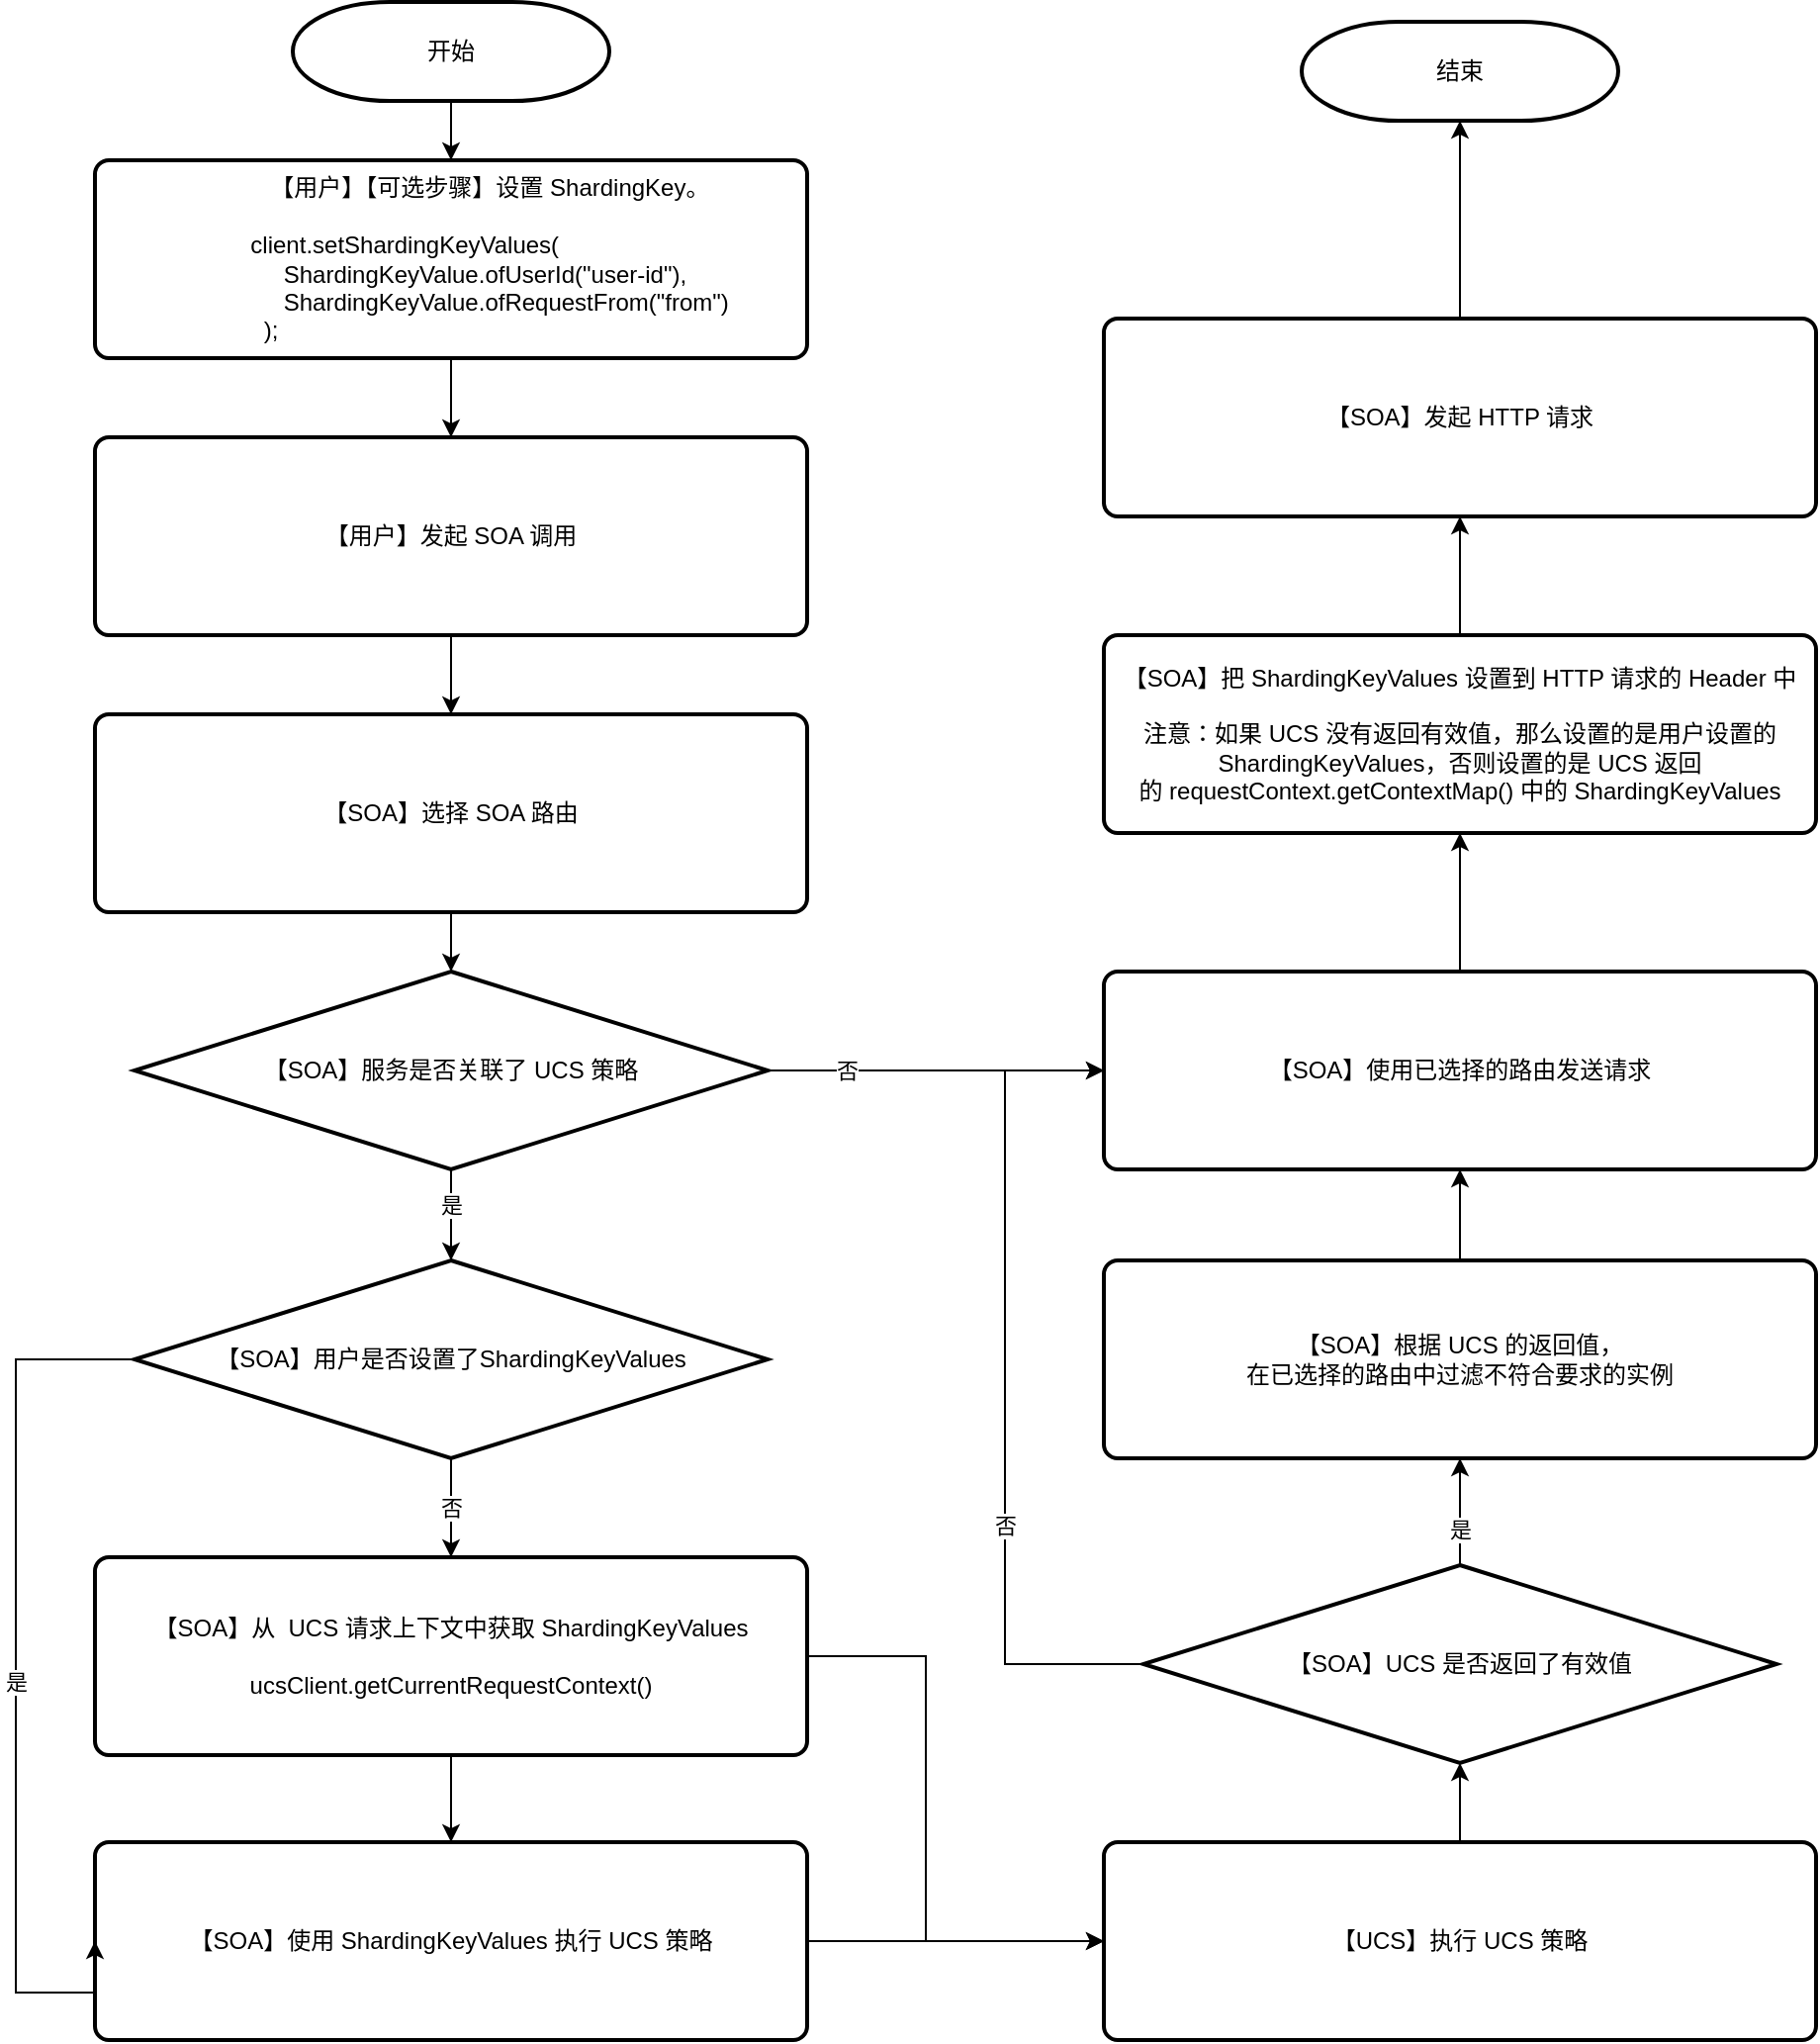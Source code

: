 <mxfile version="20.8.20" type="github">
  <diagram name="第 1 页" id="t0YDXasAVQzw6XlOVVky">
    <mxGraphModel dx="2049" dy="999" grid="1" gridSize="10" guides="1" tooltips="1" connect="1" arrows="1" fold="1" page="1" pageScale="1" pageWidth="827" pageHeight="1169" math="0" shadow="0">
      <root>
        <mxCell id="0" />
        <mxCell id="1" parent="0" />
        <mxCell id="OCCVNIKUNNy0YEpXd0rj-8" style="edgeStyle=orthogonalEdgeStyle;rounded=0;orthogonalLoop=1;jettySize=auto;html=1;exitX=0.5;exitY=1;exitDx=0;exitDy=0;exitPerimeter=0;entryX=0.5;entryY=0;entryDx=0;entryDy=0;" edge="1" parent="1" source="OCCVNIKUNNy0YEpXd0rj-1" target="OCCVNIKUNNy0YEpXd0rj-5">
          <mxGeometry relative="1" as="geometry" />
        </mxCell>
        <mxCell id="OCCVNIKUNNy0YEpXd0rj-1" value="开始" style="strokeWidth=2;html=1;shape=mxgraph.flowchart.terminator;whiteSpace=wrap;" vertex="1" parent="1">
          <mxGeometry x="180" y="30" width="160" height="50" as="geometry" />
        </mxCell>
        <mxCell id="OCCVNIKUNNy0YEpXd0rj-30" style="edgeStyle=orthogonalEdgeStyle;rounded=0;orthogonalLoop=1;jettySize=auto;html=1;exitX=0.5;exitY=1;exitDx=0;exitDy=0;entryX=0.5;entryY=0;entryDx=0;entryDy=0;" edge="1" parent="1" source="OCCVNIKUNNy0YEpXd0rj-5" target="OCCVNIKUNNy0YEpXd0rj-29">
          <mxGeometry relative="1" as="geometry" />
        </mxCell>
        <mxCell id="OCCVNIKUNNy0YEpXd0rj-5" value="&amp;nbsp; &amp;nbsp; &amp;nbsp; &amp;nbsp; &amp;nbsp; &amp;nbsp; &amp;nbsp; &amp;nbsp; &amp;nbsp; &amp;nbsp; &amp;nbsp; &amp;nbsp; &amp;nbsp;&lt;br&gt;&amp;nbsp; &amp;nbsp; &amp;nbsp; &amp;nbsp; &amp;nbsp; &amp;nbsp; &amp;nbsp; &amp;nbsp; &amp;nbsp; &amp;nbsp; &amp;nbsp; &amp;nbsp; &amp;nbsp; 【用户】【可选步骤】设置 ShardingKey。&lt;br&gt;&lt;blockquote style=&quot;margin: 0 0 0 40px; border: none; padding: 0px;&quot;&gt;&amp;nbsp; &amp;nbsp; &amp;nbsp; &amp;nbsp; &amp;nbsp; &amp;nbsp;&amp;nbsp;&lt;/blockquote&gt;&lt;blockquote style=&quot;margin: 0 0 0 40px; border: none; padding: 0px;&quot;&gt;&amp;nbsp; &amp;nbsp; &amp;nbsp; &amp;nbsp; &amp;nbsp; &amp;nbsp;client.setShardingKeyValues(&lt;br&gt;&amp;nbsp; &amp;nbsp; &amp;nbsp; &amp;nbsp; &amp;nbsp; &amp;nbsp; &amp;nbsp; &amp;nbsp; ShardingKeyValue.ofUserId(&quot;user-id&quot;),&lt;br&gt;&amp;nbsp; &amp;nbsp; &amp;nbsp; &amp;nbsp; &amp;nbsp; &amp;nbsp; &amp;nbsp; &amp;nbsp; ShardingKeyValue.ofRequestFrom(&quot;from&quot;)&lt;br&gt;&lt;span style=&quot;background-color: initial;&quot;&gt;&amp;nbsp; &amp;nbsp; &amp;nbsp; &amp;nbsp; &amp;nbsp; &amp;nbsp; &amp;nbsp;);&lt;/span&gt;&lt;/blockquote&gt;&lt;blockquote style=&quot;margin: 0 0 0 40px; border: none; padding: 0px;&quot;&gt;&lt;span style=&quot;background-color: initial;&quot;&gt;&lt;br&gt;&lt;/span&gt;&lt;/blockquote&gt;" style="rounded=1;whiteSpace=wrap;html=1;absoluteArcSize=1;arcSize=14;strokeWidth=2;align=left;" vertex="1" parent="1">
          <mxGeometry x="80" y="110" width="360" height="100" as="geometry" />
        </mxCell>
        <mxCell id="OCCVNIKUNNy0YEpXd0rj-23" style="edgeStyle=orthogonalEdgeStyle;rounded=0;orthogonalLoop=1;jettySize=auto;html=1;exitX=1;exitY=0.5;exitDx=0;exitDy=0;entryX=0;entryY=0.5;entryDx=0;entryDy=0;" edge="1" parent="1" source="OCCVNIKUNNy0YEpXd0rj-6" target="OCCVNIKUNNy0YEpXd0rj-16">
          <mxGeometry relative="1" as="geometry">
            <mxPoint x="590" y="1036" as="targetPoint" />
          </mxGeometry>
        </mxCell>
        <mxCell id="OCCVNIKUNNy0YEpXd0rj-6" value="【SOA】使用 ShardingKeyValues 执行 UCS 策略" style="rounded=1;whiteSpace=wrap;html=1;absoluteArcSize=1;arcSize=14;strokeWidth=2;" vertex="1" parent="1">
          <mxGeometry x="80" y="960" width="360" height="100" as="geometry" />
        </mxCell>
        <mxCell id="OCCVNIKUNNy0YEpXd0rj-12" style="edgeStyle=orthogonalEdgeStyle;rounded=0;orthogonalLoop=1;jettySize=auto;html=1;exitX=0.5;exitY=1;exitDx=0;exitDy=0;exitPerimeter=0;entryX=0.5;entryY=0;entryDx=0;entryDy=0;entryPerimeter=0;" edge="1" parent="1" source="OCCVNIKUNNy0YEpXd0rj-7" target="OCCVNIKUNNy0YEpXd0rj-11">
          <mxGeometry relative="1" as="geometry" />
        </mxCell>
        <mxCell id="OCCVNIKUNNy0YEpXd0rj-21" value="是" style="edgeLabel;html=1;align=center;verticalAlign=middle;resizable=0;points=[];" vertex="1" connectable="0" parent="OCCVNIKUNNy0YEpXd0rj-12">
          <mxGeometry x="-0.175" y="1" relative="1" as="geometry">
            <mxPoint x="-1" y="-1" as="offset" />
          </mxGeometry>
        </mxCell>
        <mxCell id="OCCVNIKUNNy0YEpXd0rj-36" style="edgeStyle=orthogonalEdgeStyle;rounded=0;orthogonalLoop=1;jettySize=auto;html=1;exitX=1;exitY=0.5;exitDx=0;exitDy=0;exitPerimeter=0;entryX=0;entryY=0.5;entryDx=0;entryDy=0;" edge="1" parent="1" source="OCCVNIKUNNy0YEpXd0rj-7" target="OCCVNIKUNNy0YEpXd0rj-35">
          <mxGeometry relative="1" as="geometry" />
        </mxCell>
        <mxCell id="OCCVNIKUNNy0YEpXd0rj-37" value="否" style="edgeLabel;html=1;align=center;verticalAlign=middle;resizable=0;points=[];" vertex="1" connectable="0" parent="OCCVNIKUNNy0YEpXd0rj-36">
          <mxGeometry x="-0.072" y="-3" relative="1" as="geometry">
            <mxPoint x="-39" y="-3" as="offset" />
          </mxGeometry>
        </mxCell>
        <mxCell id="OCCVNIKUNNy0YEpXd0rj-7" value="【SOA】服务是否关联了 UCS 策略" style="strokeWidth=2;html=1;shape=mxgraph.flowchart.decision;whiteSpace=wrap;" vertex="1" parent="1">
          <mxGeometry x="100" y="520" width="320" height="100" as="geometry" />
        </mxCell>
        <mxCell id="OCCVNIKUNNy0YEpXd0rj-18" value="否" style="edgeStyle=orthogonalEdgeStyle;rounded=0;orthogonalLoop=1;jettySize=auto;html=1;exitX=0.5;exitY=1;exitDx=0;exitDy=0;exitPerimeter=0;entryX=0.5;entryY=0;entryDx=0;entryDy=0;" edge="1" parent="1" source="OCCVNIKUNNy0YEpXd0rj-11" target="OCCVNIKUNNy0YEpXd0rj-13">
          <mxGeometry relative="1" as="geometry" />
        </mxCell>
        <mxCell id="OCCVNIKUNNy0YEpXd0rj-20" value="是" style="edgeStyle=orthogonalEdgeStyle;rounded=0;orthogonalLoop=1;jettySize=auto;html=1;exitX=0;exitY=0.5;exitDx=0;exitDy=0;exitPerimeter=0;entryX=0;entryY=0.5;entryDx=0;entryDy=0;" edge="1" parent="1" source="OCCVNIKUNNy0YEpXd0rj-11" target="OCCVNIKUNNy0YEpXd0rj-6">
          <mxGeometry relative="1" as="geometry">
            <Array as="points">
              <mxPoint x="40" y="716" />
              <mxPoint x="40" y="1036" />
            </Array>
          </mxGeometry>
        </mxCell>
        <mxCell id="OCCVNIKUNNy0YEpXd0rj-11" value="【SOA】用户是否设置了ShardingKeyValues" style="strokeWidth=2;html=1;shape=mxgraph.flowchart.decision;whiteSpace=wrap;" vertex="1" parent="1">
          <mxGeometry x="100" y="666" width="320" height="100" as="geometry" />
        </mxCell>
        <mxCell id="OCCVNIKUNNy0YEpXd0rj-19" style="edgeStyle=orthogonalEdgeStyle;rounded=0;orthogonalLoop=1;jettySize=auto;html=1;exitX=0.5;exitY=1;exitDx=0;exitDy=0;entryX=0.5;entryY=0;entryDx=0;entryDy=0;" edge="1" parent="1" source="OCCVNIKUNNy0YEpXd0rj-13" target="OCCVNIKUNNy0YEpXd0rj-6">
          <mxGeometry relative="1" as="geometry" />
        </mxCell>
        <mxCell id="OCCVNIKUNNy0YEpXd0rj-22" style="edgeStyle=orthogonalEdgeStyle;rounded=0;orthogonalLoop=1;jettySize=auto;html=1;exitX=1;exitY=0.5;exitDx=0;exitDy=0;entryX=0;entryY=0.5;entryDx=0;entryDy=0;" edge="1" parent="1" source="OCCVNIKUNNy0YEpXd0rj-13" target="OCCVNIKUNNy0YEpXd0rj-16">
          <mxGeometry relative="1" as="geometry">
            <Array as="points">
              <mxPoint x="500" y="866" />
              <mxPoint x="500" y="1010" />
            </Array>
          </mxGeometry>
        </mxCell>
        <mxCell id="OCCVNIKUNNy0YEpXd0rj-13" value="【SOA】从&amp;nbsp; UCS 请求上下文中获取 ShardingKeyValues&lt;br&gt;&lt;br&gt;ucsClient.getCurrentRequestContext()" style="rounded=1;whiteSpace=wrap;html=1;absoluteArcSize=1;arcSize=14;strokeWidth=2;" vertex="1" parent="1">
          <mxGeometry x="80" y="816" width="360" height="100" as="geometry" />
        </mxCell>
        <mxCell id="OCCVNIKUNNy0YEpXd0rj-25" style="edgeStyle=orthogonalEdgeStyle;rounded=0;orthogonalLoop=1;jettySize=auto;html=1;exitX=0.5;exitY=0;exitDx=0;exitDy=0;entryX=0.5;entryY=1;entryDx=0;entryDy=0;entryPerimeter=0;" edge="1" parent="1" source="OCCVNIKUNNy0YEpXd0rj-16" target="OCCVNIKUNNy0YEpXd0rj-24">
          <mxGeometry relative="1" as="geometry" />
        </mxCell>
        <mxCell id="OCCVNIKUNNy0YEpXd0rj-16" value="【UCS】执行 UCS 策略" style="rounded=1;whiteSpace=wrap;html=1;absoluteArcSize=1;arcSize=14;strokeWidth=2;" vertex="1" parent="1">
          <mxGeometry x="590" y="960" width="360" height="100" as="geometry" />
        </mxCell>
        <mxCell id="OCCVNIKUNNy0YEpXd0rj-38" value="是" style="edgeStyle=orthogonalEdgeStyle;rounded=0;orthogonalLoop=1;jettySize=auto;html=1;exitX=0.5;exitY=0;exitDx=0;exitDy=0;exitPerimeter=0;entryX=0.5;entryY=1;entryDx=0;entryDy=0;" edge="1" parent="1" source="OCCVNIKUNNy0YEpXd0rj-24" target="OCCVNIKUNNy0YEpXd0rj-34">
          <mxGeometry x="-0.333" relative="1" as="geometry">
            <mxPoint as="offset" />
          </mxGeometry>
        </mxCell>
        <mxCell id="OCCVNIKUNNy0YEpXd0rj-41" style="edgeStyle=orthogonalEdgeStyle;rounded=0;orthogonalLoop=1;jettySize=auto;html=1;exitX=0;exitY=0.5;exitDx=0;exitDy=0;exitPerimeter=0;entryX=0;entryY=0.5;entryDx=0;entryDy=0;" edge="1" parent="1" source="OCCVNIKUNNy0YEpXd0rj-24" target="OCCVNIKUNNy0YEpXd0rj-35">
          <mxGeometry relative="1" as="geometry">
            <Array as="points">
              <mxPoint x="540" y="870" />
              <mxPoint x="540" y="570" />
            </Array>
          </mxGeometry>
        </mxCell>
        <mxCell id="OCCVNIKUNNy0YEpXd0rj-42" value="否" style="edgeLabel;html=1;align=center;verticalAlign=middle;resizable=0;points=[];" vertex="1" connectable="0" parent="OCCVNIKUNNy0YEpXd0rj-41">
          <mxGeometry x="-0.013" y="-4" relative="1" as="geometry">
            <mxPoint x="-4" y="67" as="offset" />
          </mxGeometry>
        </mxCell>
        <mxCell id="OCCVNIKUNNy0YEpXd0rj-24" value="【SOA】UCS 是否返回了有效值" style="strokeWidth=2;html=1;shape=mxgraph.flowchart.decision;whiteSpace=wrap;" vertex="1" parent="1">
          <mxGeometry x="610" y="820" width="320" height="100" as="geometry" />
        </mxCell>
        <mxCell id="OCCVNIKUNNy0YEpXd0rj-32" style="edgeStyle=orthogonalEdgeStyle;rounded=0;orthogonalLoop=1;jettySize=auto;html=1;exitX=0.5;exitY=1;exitDx=0;exitDy=0;entryX=0.5;entryY=0;entryDx=0;entryDy=0;entryPerimeter=0;" edge="1" parent="1" source="OCCVNIKUNNy0YEpXd0rj-28" target="OCCVNIKUNNy0YEpXd0rj-7">
          <mxGeometry relative="1" as="geometry" />
        </mxCell>
        <mxCell id="OCCVNIKUNNy0YEpXd0rj-28" value="【SOA】选择 SOA 路由" style="rounded=1;whiteSpace=wrap;html=1;absoluteArcSize=1;arcSize=14;strokeWidth=2;" vertex="1" parent="1">
          <mxGeometry x="80" y="390" width="360" height="100" as="geometry" />
        </mxCell>
        <mxCell id="OCCVNIKUNNy0YEpXd0rj-31" style="edgeStyle=orthogonalEdgeStyle;rounded=0;orthogonalLoop=1;jettySize=auto;html=1;exitX=0.5;exitY=1;exitDx=0;exitDy=0;entryX=0.5;entryY=0;entryDx=0;entryDy=0;" edge="1" parent="1" source="OCCVNIKUNNy0YEpXd0rj-29" target="OCCVNIKUNNy0YEpXd0rj-28">
          <mxGeometry relative="1" as="geometry" />
        </mxCell>
        <mxCell id="OCCVNIKUNNy0YEpXd0rj-29" value="【用户】发起 SOA 调用" style="rounded=1;whiteSpace=wrap;html=1;absoluteArcSize=1;arcSize=14;strokeWidth=2;" vertex="1" parent="1">
          <mxGeometry x="80" y="250" width="360" height="100" as="geometry" />
        </mxCell>
        <mxCell id="OCCVNIKUNNy0YEpXd0rj-51" style="edgeStyle=orthogonalEdgeStyle;rounded=0;orthogonalLoop=1;jettySize=auto;html=1;exitX=0.5;exitY=0;exitDx=0;exitDy=0;entryX=0.5;entryY=1;entryDx=0;entryDy=0;" edge="1" parent="1" source="OCCVNIKUNNy0YEpXd0rj-34" target="OCCVNIKUNNy0YEpXd0rj-35">
          <mxGeometry relative="1" as="geometry" />
        </mxCell>
        <mxCell id="OCCVNIKUNNy0YEpXd0rj-34" value="【SOA】根据 UCS 的返回值，&lt;br&gt;在已选择的路由中过滤不符合要求的实例" style="rounded=1;whiteSpace=wrap;html=1;absoluteArcSize=1;arcSize=14;strokeWidth=2;" vertex="1" parent="1">
          <mxGeometry x="590" y="666" width="360" height="100" as="geometry" />
        </mxCell>
        <mxCell id="OCCVNIKUNNy0YEpXd0rj-50" style="edgeStyle=orthogonalEdgeStyle;rounded=0;orthogonalLoop=1;jettySize=auto;html=1;exitX=0.5;exitY=0;exitDx=0;exitDy=0;entryX=0.5;entryY=1;entryDx=0;entryDy=0;" edge="1" parent="1" source="OCCVNIKUNNy0YEpXd0rj-35" target="OCCVNIKUNNy0YEpXd0rj-43">
          <mxGeometry relative="1" as="geometry" />
        </mxCell>
        <mxCell id="OCCVNIKUNNy0YEpXd0rj-35" value="【SOA】使用已选择的路由发送请求" style="rounded=1;whiteSpace=wrap;html=1;absoluteArcSize=1;arcSize=14;strokeWidth=2;" vertex="1" parent="1">
          <mxGeometry x="590" y="520" width="360" height="100" as="geometry" />
        </mxCell>
        <mxCell id="OCCVNIKUNNy0YEpXd0rj-53" style="edgeStyle=orthogonalEdgeStyle;rounded=0;orthogonalLoop=1;jettySize=auto;html=1;exitX=0.5;exitY=0;exitDx=0;exitDy=0;entryX=0.5;entryY=1;entryDx=0;entryDy=0;" edge="1" parent="1" source="OCCVNIKUNNy0YEpXd0rj-43" target="OCCVNIKUNNy0YEpXd0rj-52">
          <mxGeometry relative="1" as="geometry" />
        </mxCell>
        <mxCell id="OCCVNIKUNNy0YEpXd0rj-43" value="【SOA】把 ShardingKeyValues 设置到 HTTP 请求的 Header 中&lt;br&gt;&lt;br&gt;注意：如果 UCS 没有返回有效值，那么设置的是用户设置的 ShardingKeyValues，否则设置的是 UCS 返回的&amp;nbsp;requestContext.getContextMap() 中的 ShardingKeyValues" style="rounded=1;whiteSpace=wrap;html=1;absoluteArcSize=1;arcSize=14;strokeWidth=2;" vertex="1" parent="1">
          <mxGeometry x="590" y="350" width="360" height="100" as="geometry" />
        </mxCell>
        <mxCell id="OCCVNIKUNNy0YEpXd0rj-55" style="edgeStyle=orthogonalEdgeStyle;rounded=0;orthogonalLoop=1;jettySize=auto;html=1;exitX=0.5;exitY=0;exitDx=0;exitDy=0;entryX=0.5;entryY=1;entryDx=0;entryDy=0;entryPerimeter=0;" edge="1" parent="1" source="OCCVNIKUNNy0YEpXd0rj-52" target="OCCVNIKUNNy0YEpXd0rj-54">
          <mxGeometry relative="1" as="geometry" />
        </mxCell>
        <mxCell id="OCCVNIKUNNy0YEpXd0rj-52" value="【SOA】发起 HTTP 请求" style="rounded=1;whiteSpace=wrap;html=1;absoluteArcSize=1;arcSize=14;strokeWidth=2;" vertex="1" parent="1">
          <mxGeometry x="590" y="190" width="360" height="100" as="geometry" />
        </mxCell>
        <mxCell id="OCCVNIKUNNy0YEpXd0rj-54" value="结束" style="strokeWidth=2;html=1;shape=mxgraph.flowchart.terminator;whiteSpace=wrap;" vertex="1" parent="1">
          <mxGeometry x="690" y="40" width="160" height="50" as="geometry" />
        </mxCell>
      </root>
    </mxGraphModel>
  </diagram>
</mxfile>
